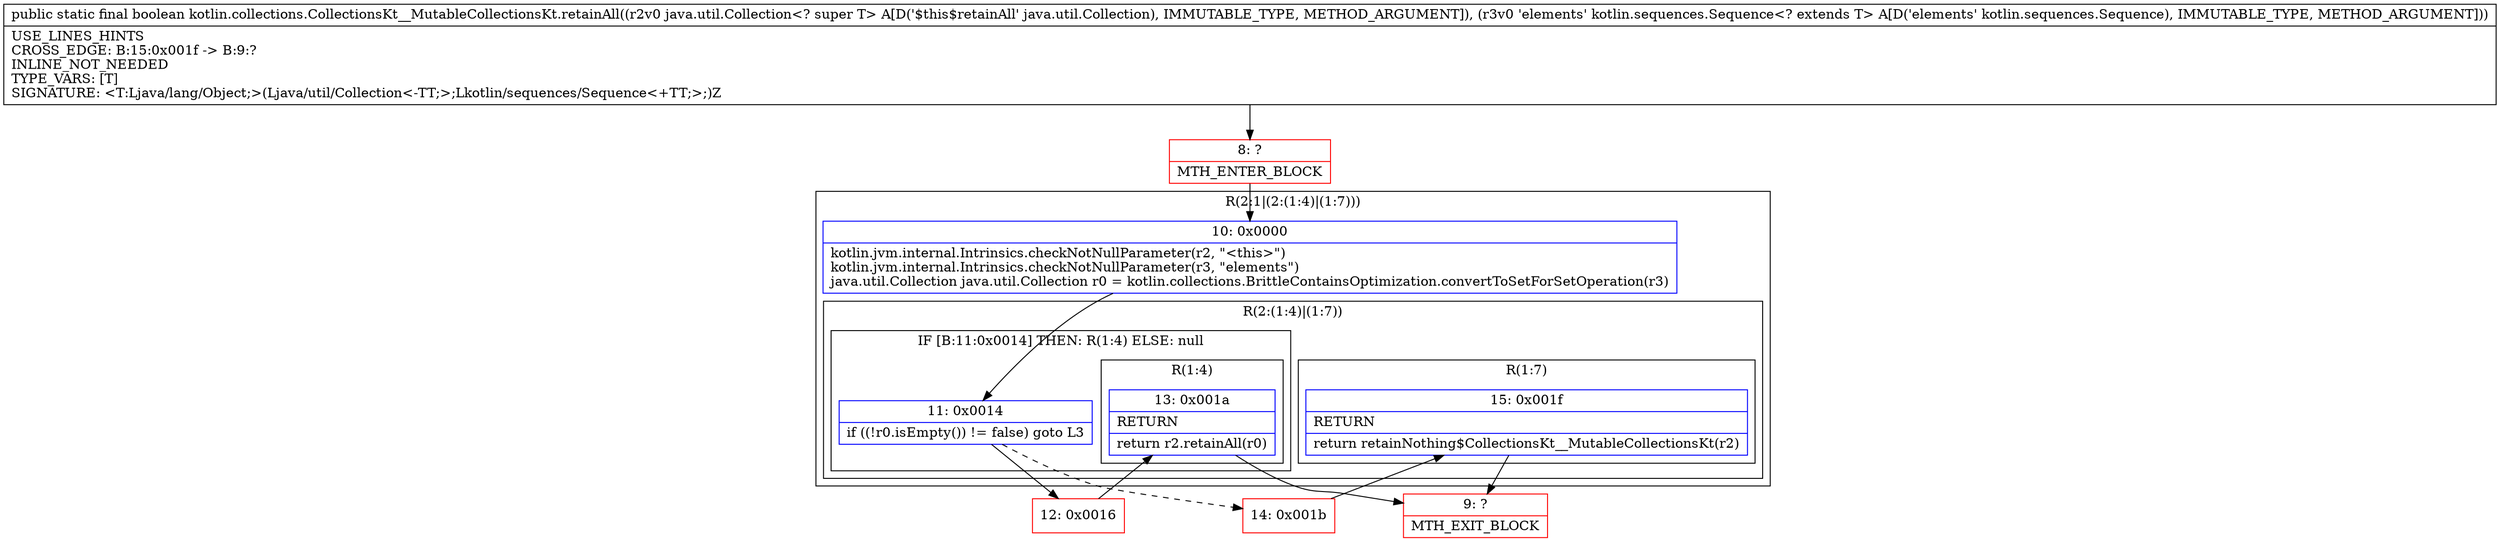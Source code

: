 digraph "CFG forkotlin.collections.CollectionsKt__MutableCollectionsKt.retainAll(Ljava\/util\/Collection;Lkotlin\/sequences\/Sequence;)Z" {
subgraph cluster_Region_698903240 {
label = "R(2:1|(2:(1:4)|(1:7)))";
node [shape=record,color=blue];
Node_10 [shape=record,label="{10\:\ 0x0000|kotlin.jvm.internal.Intrinsics.checkNotNullParameter(r2, \"\<this\>\")\lkotlin.jvm.internal.Intrinsics.checkNotNullParameter(r3, \"elements\")\ljava.util.Collection java.util.Collection r0 = kotlin.collections.BrittleContainsOptimization.convertToSetForSetOperation(r3)\l}"];
subgraph cluster_Region_93839428 {
label = "R(2:(1:4)|(1:7))";
node [shape=record,color=blue];
subgraph cluster_IfRegion_281686527 {
label = "IF [B:11:0x0014] THEN: R(1:4) ELSE: null";
node [shape=record,color=blue];
Node_11 [shape=record,label="{11\:\ 0x0014|if ((!r0.isEmpty()) != false) goto L3\l}"];
subgraph cluster_Region_1721951342 {
label = "R(1:4)";
node [shape=record,color=blue];
Node_13 [shape=record,label="{13\:\ 0x001a|RETURN\l|return r2.retainAll(r0)\l}"];
}
}
subgraph cluster_Region_2003436954 {
label = "R(1:7)";
node [shape=record,color=blue];
Node_15 [shape=record,label="{15\:\ 0x001f|RETURN\l|return retainNothing$CollectionsKt__MutableCollectionsKt(r2)\l}"];
}
}
}
Node_8 [shape=record,color=red,label="{8\:\ ?|MTH_ENTER_BLOCK\l}"];
Node_12 [shape=record,color=red,label="{12\:\ 0x0016}"];
Node_9 [shape=record,color=red,label="{9\:\ ?|MTH_EXIT_BLOCK\l}"];
Node_14 [shape=record,color=red,label="{14\:\ 0x001b}"];
MethodNode[shape=record,label="{public static final boolean kotlin.collections.CollectionsKt__MutableCollectionsKt.retainAll((r2v0 java.util.Collection\<? super T\> A[D('$this$retainAll' java.util.Collection), IMMUTABLE_TYPE, METHOD_ARGUMENT]), (r3v0 'elements' kotlin.sequences.Sequence\<? extends T\> A[D('elements' kotlin.sequences.Sequence), IMMUTABLE_TYPE, METHOD_ARGUMENT]))  | USE_LINES_HINTS\lCROSS_EDGE: B:15:0x001f \-\> B:9:?\lINLINE_NOT_NEEDED\lTYPE_VARS: [T]\lSIGNATURE: \<T:Ljava\/lang\/Object;\>(Ljava\/util\/Collection\<\-TT;\>;Lkotlin\/sequences\/Sequence\<+TT;\>;)Z\l}"];
MethodNode -> Node_8;Node_10 -> Node_11;
Node_11 -> Node_12;
Node_11 -> Node_14[style=dashed];
Node_13 -> Node_9;
Node_15 -> Node_9;
Node_8 -> Node_10;
Node_12 -> Node_13;
Node_14 -> Node_15;
}

